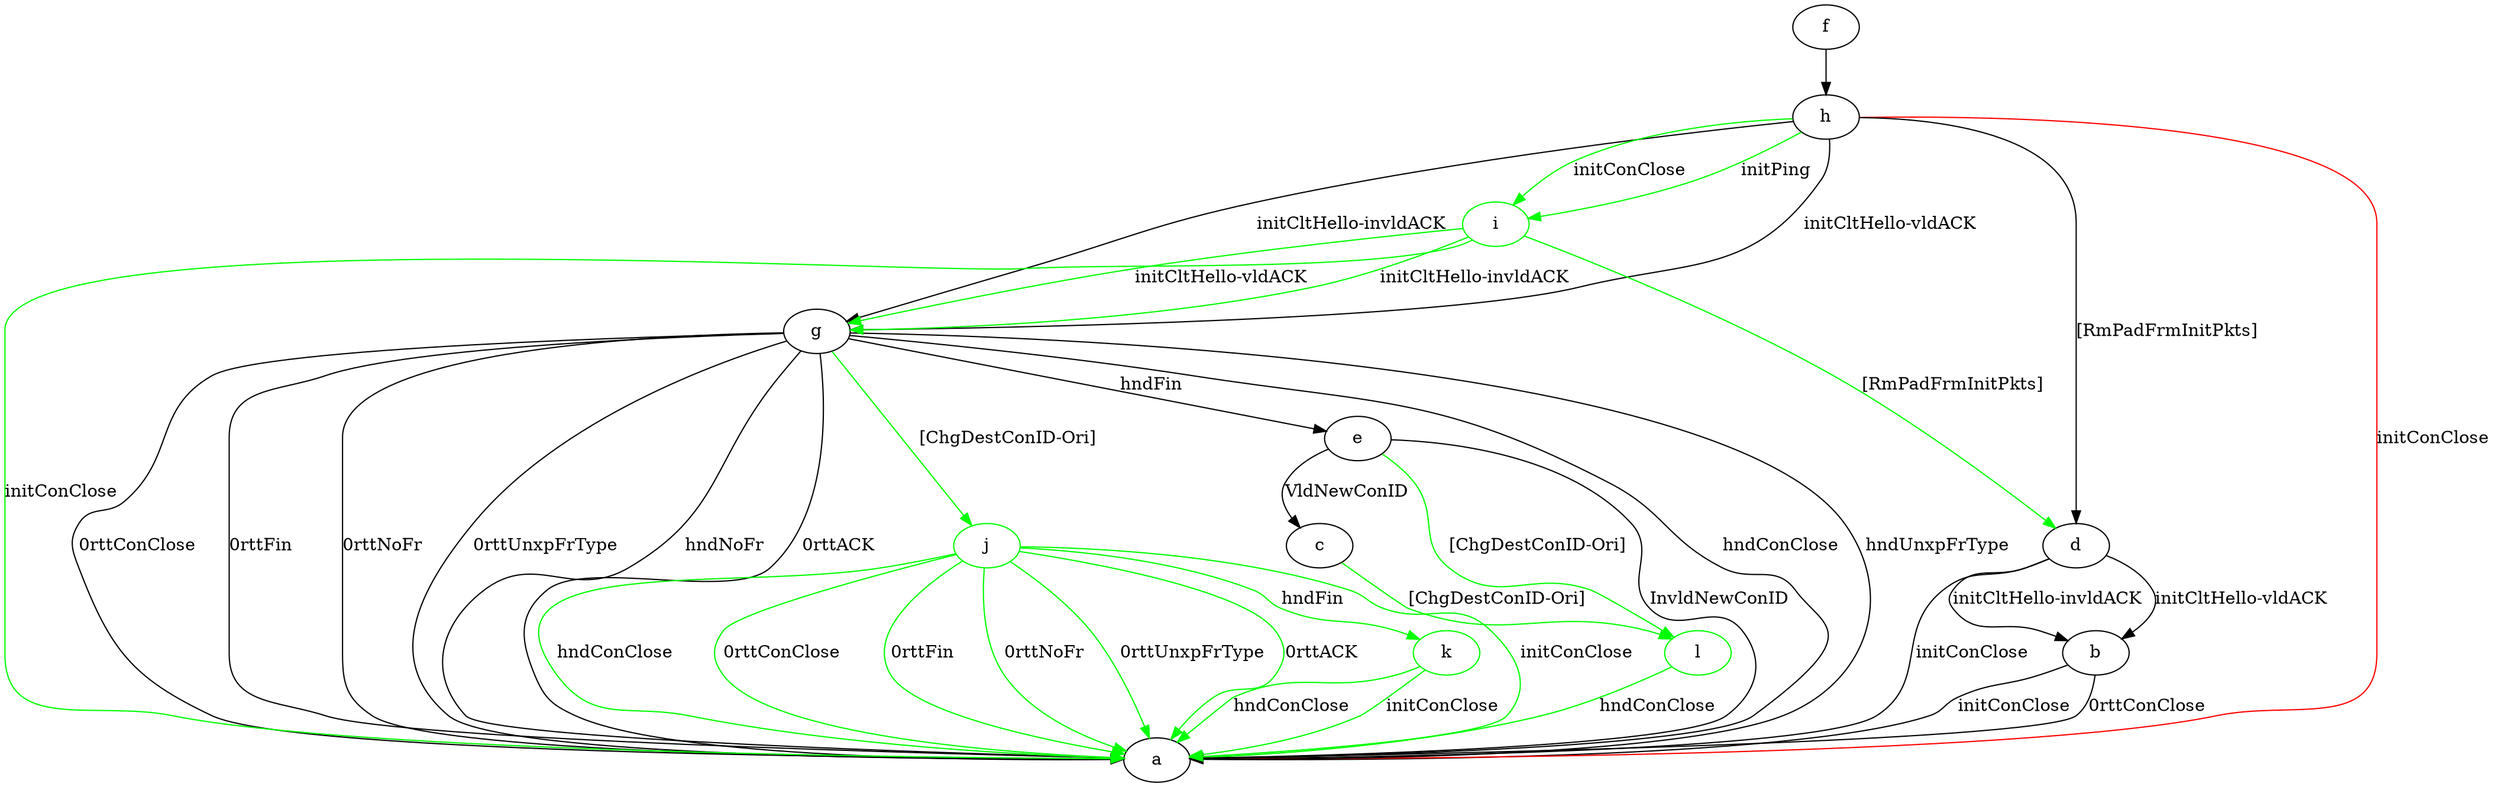 digraph "" {
	b -> a	[key=0,
		label="initConClose "];
	b -> a	[key=1,
		label="0rttConClose "];
	l	[color=green];
	c -> l	[key=0,
		color=green,
		label="[ChgDestConID-Ori] "];
	d -> a	[key=0,
		label="initConClose "];
	d -> b	[key=0,
		label="initCltHello-vldACK "];
	d -> b	[key=1,
		label="initCltHello-invldACK "];
	e -> a	[key=0,
		label="InvldNewConID "];
	e -> c	[key=0,
		label="VldNewConID "];
	e -> l	[key=0,
		color=green,
		label="[ChgDestConID-Ori] "];
	f -> h	[key=0];
	g -> a	[key=0,
		label="hndConClose "];
	g -> a	[key=1,
		label="hndNoFr "];
	g -> a	[key=2,
		label="hndUnxpFrType "];
	g -> a	[key=3,
		label="0rttConClose "];
	g -> a	[key=4,
		label="0rttFin "];
	g -> a	[key=5,
		label="0rttNoFr "];
	g -> a	[key=6,
		label="0rttUnxpFrType "];
	g -> a	[key=7,
		label="0rttACK "];
	g -> e	[key=0,
		label="hndFin "];
	j	[color=green];
	g -> j	[key=0,
		color=green,
		label="[ChgDestConID-Ori] "];
	h -> a	[key=0,
		color=red,
		label="initConClose "];
	h -> d	[key=0,
		label="[RmPadFrmInitPkts] "];
	h -> g	[key=0,
		label="initCltHello-vldACK "];
	h -> g	[key=1,
		label="initCltHello-invldACK "];
	i	[color=green];
	h -> i	[key=0,
		color=green,
		label="initPing "];
	h -> i	[key=1,
		color=green,
		label="initConClose "];
	i -> a	[key=0,
		color=green,
		label="initConClose "];
	i -> d	[key=0,
		color=green,
		label="[RmPadFrmInitPkts] "];
	i -> g	[key=0,
		color=green,
		label="initCltHello-vldACK "];
	i -> g	[key=1,
		color=green,
		label="initCltHello-invldACK "];
	j -> a	[key=0,
		color=green,
		label="initConClose "];
	j -> a	[key=1,
		color=green,
		label="hndConClose "];
	j -> a	[key=2,
		color=green,
		label="0rttConClose "];
	j -> a	[key=3,
		color=green,
		label="0rttFin "];
	j -> a	[key=4,
		color=green,
		label="0rttNoFr "];
	j -> a	[key=5,
		color=green,
		label="0rttUnxpFrType "];
	j -> a	[key=6,
		color=green,
		label="0rttACK "];
	k	[color=green];
	j -> k	[key=0,
		color=green,
		label="hndFin "];
	k -> a	[key=0,
		color=green,
		label="initConClose "];
	k -> a	[key=1,
		color=green,
		label="hndConClose "];
	l -> a	[key=0,
		color=green,
		label="hndConClose "];
}
